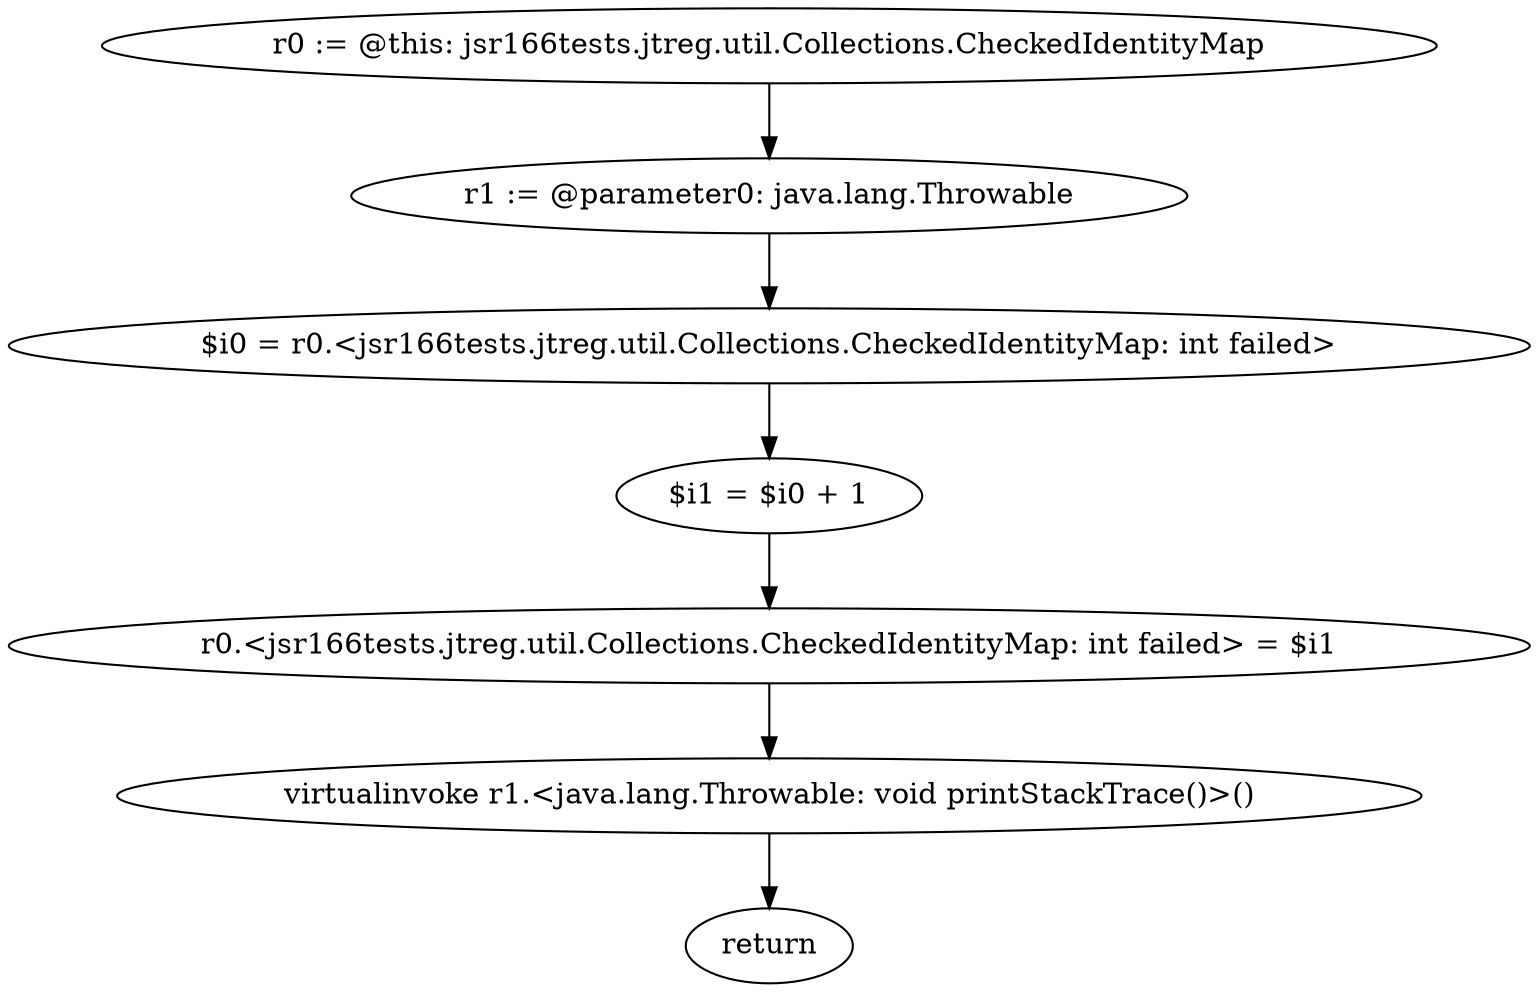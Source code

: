 digraph "unitGraph" {
    "r0 := @this: jsr166tests.jtreg.util.Collections.CheckedIdentityMap"
    "r1 := @parameter0: java.lang.Throwable"
    "$i0 = r0.<jsr166tests.jtreg.util.Collections.CheckedIdentityMap: int failed>"
    "$i1 = $i0 + 1"
    "r0.<jsr166tests.jtreg.util.Collections.CheckedIdentityMap: int failed> = $i1"
    "virtualinvoke r1.<java.lang.Throwable: void printStackTrace()>()"
    "return"
    "r0 := @this: jsr166tests.jtreg.util.Collections.CheckedIdentityMap"->"r1 := @parameter0: java.lang.Throwable";
    "r1 := @parameter0: java.lang.Throwable"->"$i0 = r0.<jsr166tests.jtreg.util.Collections.CheckedIdentityMap: int failed>";
    "$i0 = r0.<jsr166tests.jtreg.util.Collections.CheckedIdentityMap: int failed>"->"$i1 = $i0 + 1";
    "$i1 = $i0 + 1"->"r0.<jsr166tests.jtreg.util.Collections.CheckedIdentityMap: int failed> = $i1";
    "r0.<jsr166tests.jtreg.util.Collections.CheckedIdentityMap: int failed> = $i1"->"virtualinvoke r1.<java.lang.Throwable: void printStackTrace()>()";
    "virtualinvoke r1.<java.lang.Throwable: void printStackTrace()>()"->"return";
}
